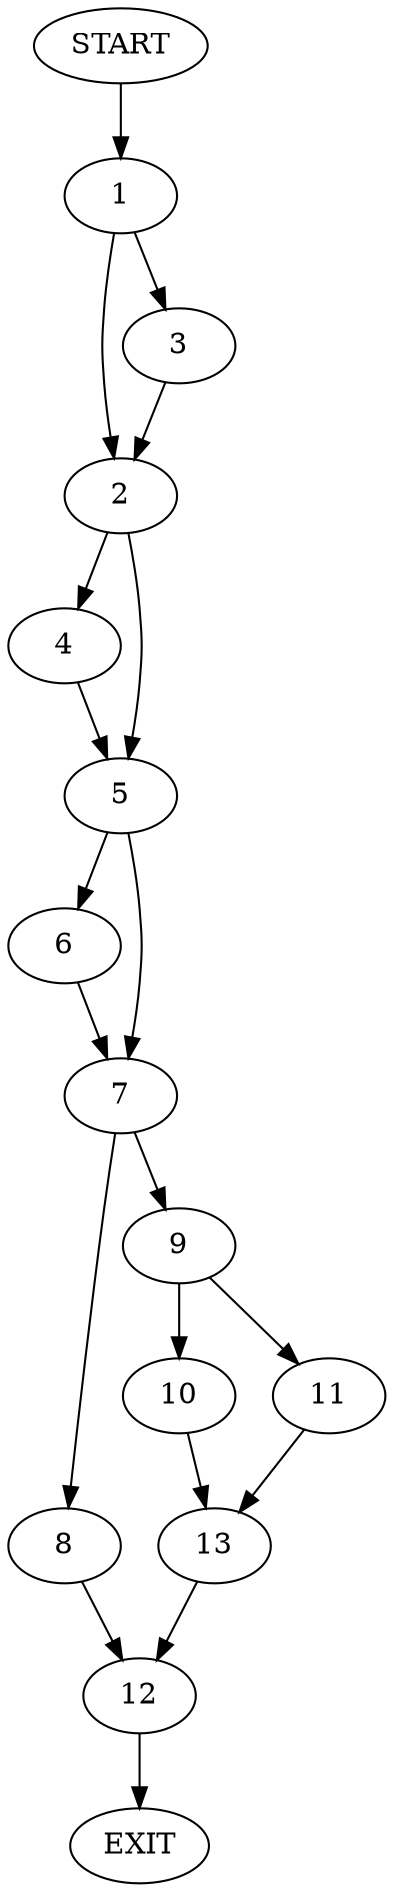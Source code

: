digraph {
0 [label="START"]
14 [label="EXIT"]
0 -> 1
1 -> 2
1 -> 3
2 -> 4
2 -> 5
3 -> 2
5 -> 6
5 -> 7
4 -> 5
7 -> 8
7 -> 9
6 -> 7
9 -> 10
9 -> 11
8 -> 12
12 -> 14
11 -> 13
10 -> 13
13 -> 12
}

